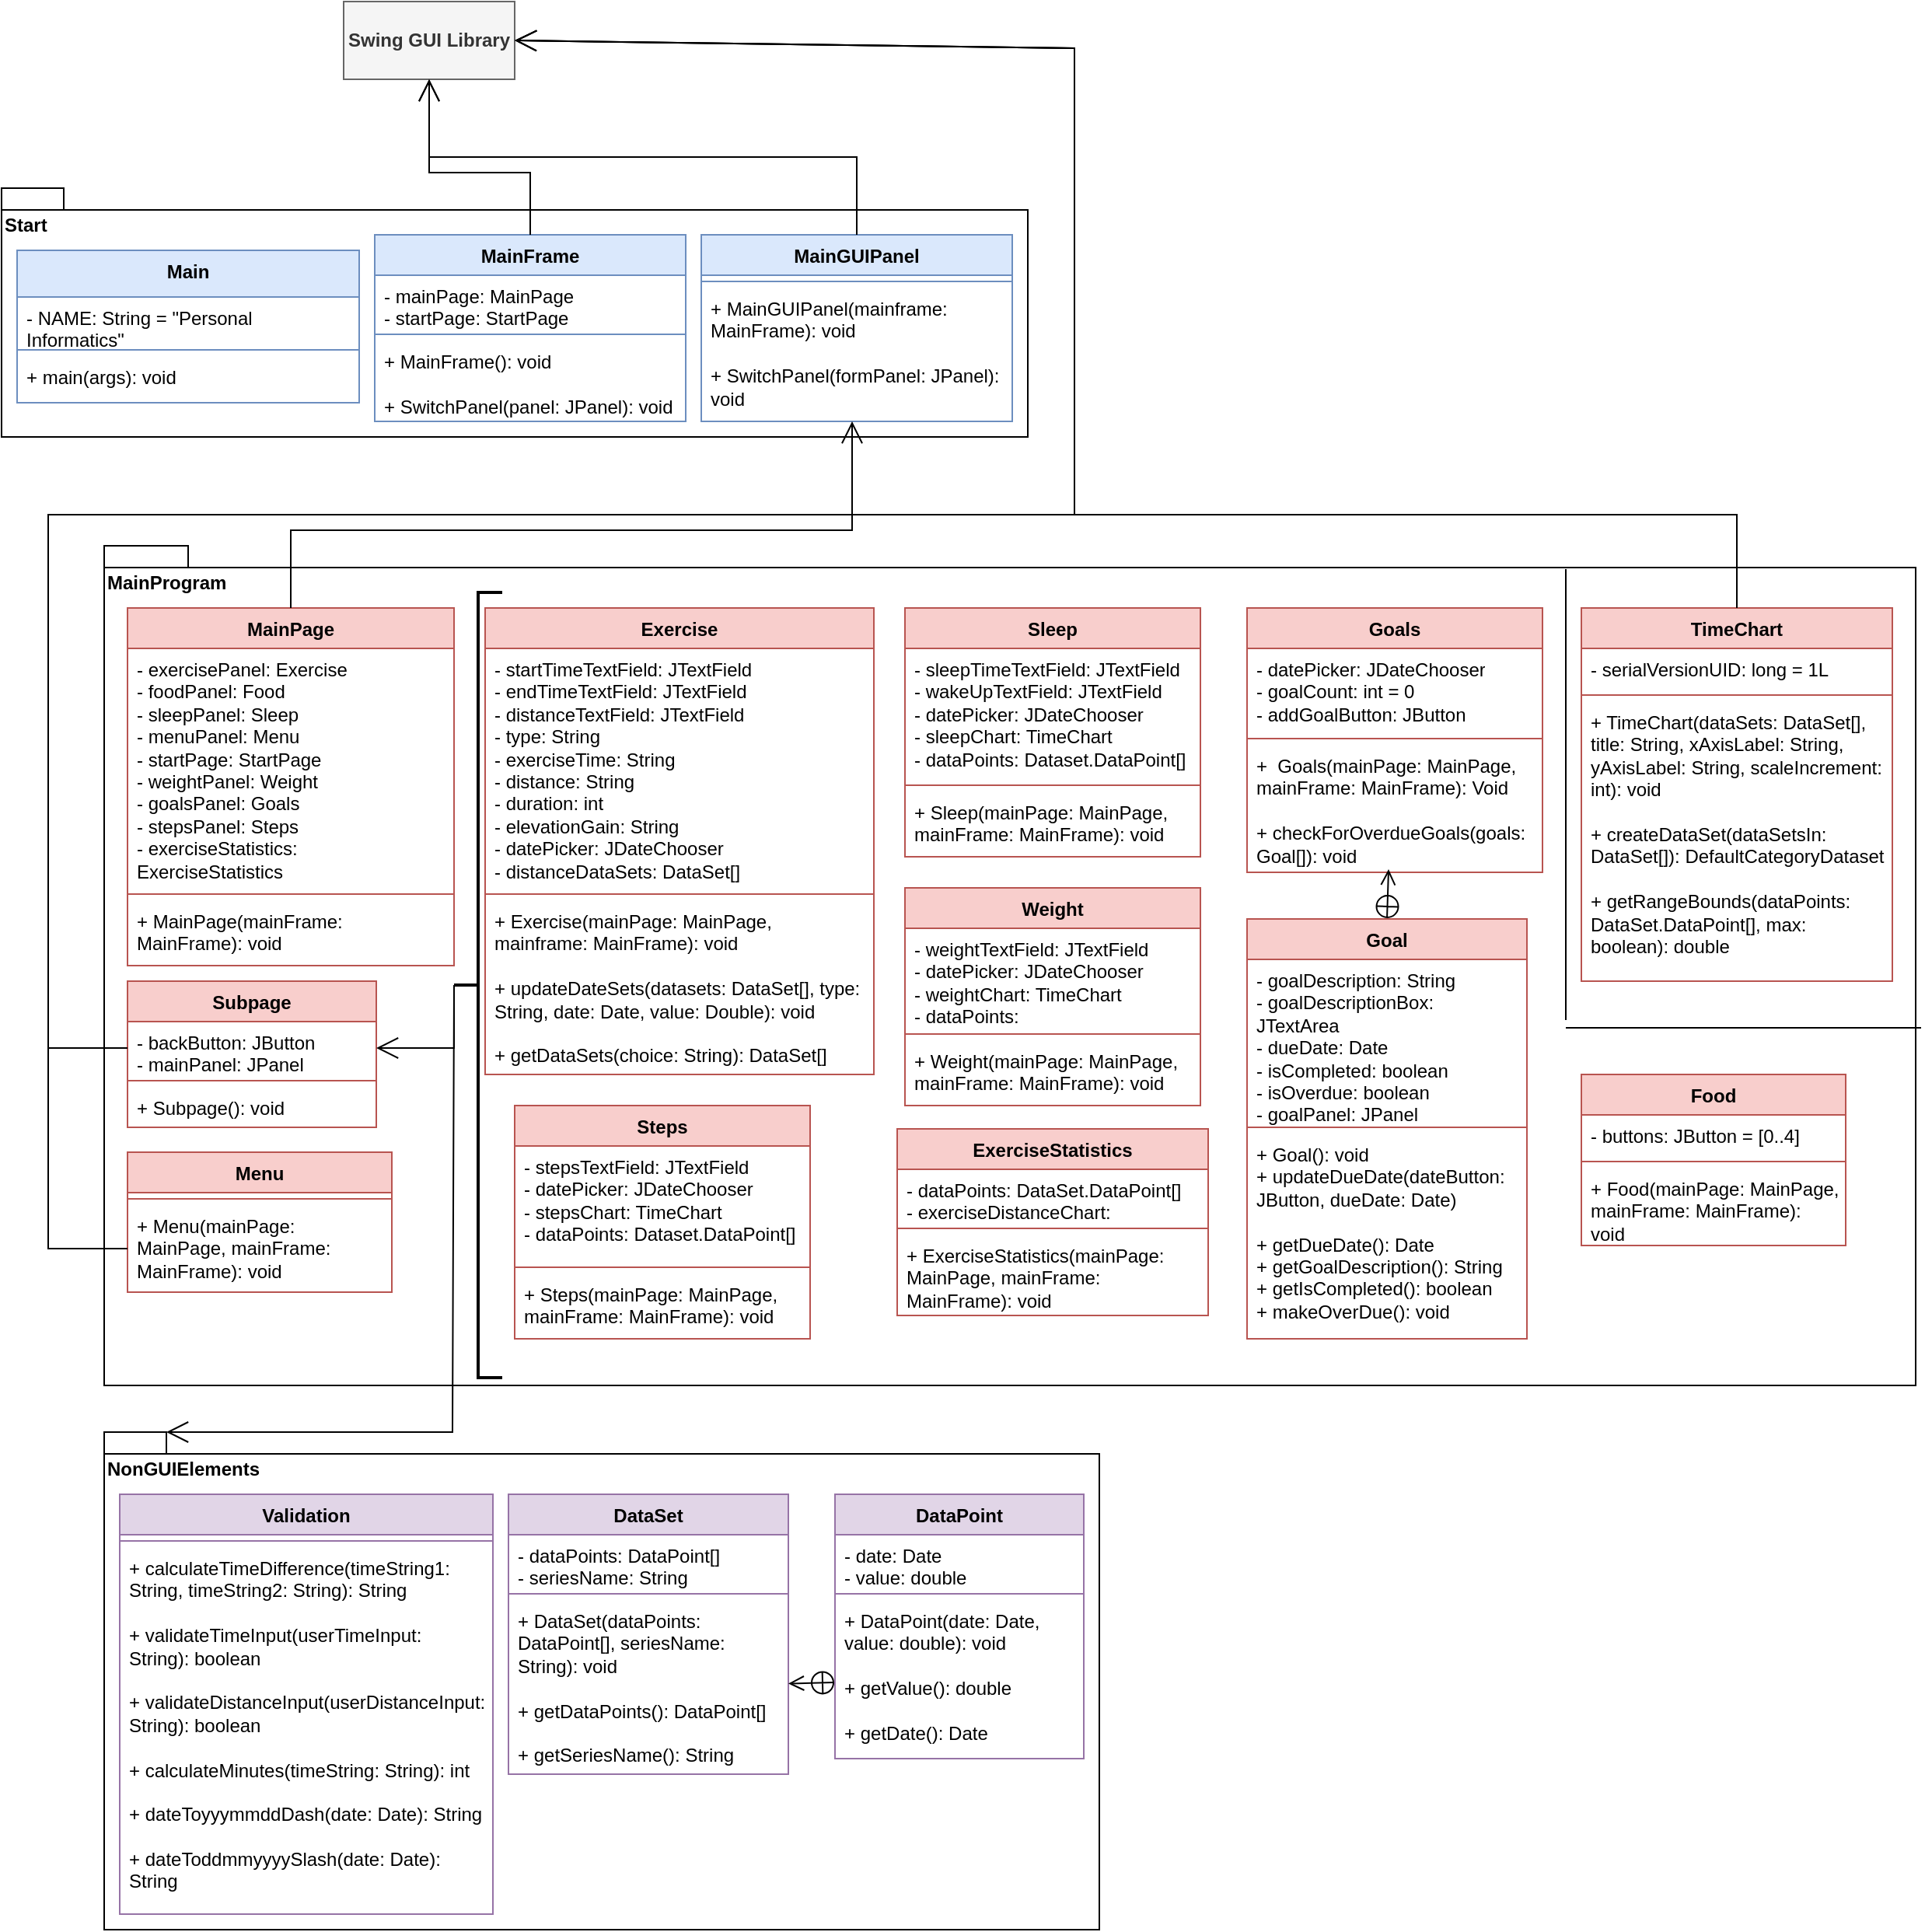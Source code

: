 <mxfile version="21.2.3" type="device">
  <diagram name="Page-1" id="_M71y5wW2VvE9dCBn_is">
    <mxGraphModel dx="1562" dy="1982" grid="1" gridSize="10" guides="1" tooltips="1" connect="1" arrows="1" fold="1" page="1" pageScale="1" pageWidth="827" pageHeight="1169" background="none" math="0" shadow="0">
      <root>
        <mxCell id="0" />
        <mxCell id="1" parent="0" />
        <mxCell id="ZjGV_vbm2PJWPnYQoxDB-3" value="&lt;b&gt;Swing GUI Library&lt;/b&gt;" style="html=1;whiteSpace=wrap;fillColor=#f5f5f5;fontColor=#333333;strokeColor=#666666;" parent="1" vertex="1">
          <mxGeometry x="230" y="-50" width="110" height="50" as="geometry" />
        </mxCell>
        <mxCell id="ZjGV_vbm2PJWPnYQoxDB-9" value="" style="group" parent="1" vertex="1" connectable="0">
          <mxGeometry x="10" y="70" width="660" height="160" as="geometry" />
        </mxCell>
        <mxCell id="ZjGV_vbm2PJWPnYQoxDB-7" value="Start" style="shape=folder;fontStyle=1;spacingTop=10;tabWidth=40;tabHeight=14;tabPosition=left;html=1;whiteSpace=wrap;fillColor=none;verticalAlign=top;align=left;" parent="ZjGV_vbm2PJWPnYQoxDB-9" vertex="1">
          <mxGeometry width="660" height="160" as="geometry" />
        </mxCell>
        <mxCell id="QS9NOTjVPdq4bi2XpLZB-6" value="Main" style="swimlane;fontStyle=1;align=center;verticalAlign=top;childLayout=stackLayout;horizontal=1;startSize=30;horizontalStack=0;resizeParent=1;resizeParentMax=0;resizeLast=0;collapsible=1;marginBottom=0;whiteSpace=wrap;html=1;fillColor=#dae8fc;strokeColor=#6c8ebf;" parent="ZjGV_vbm2PJWPnYQoxDB-9" vertex="1">
          <mxGeometry x="10" y="40" width="220" height="98" as="geometry">
            <mxRectangle x="100" y="90" width="70" height="30" as="alternateBounds" />
          </mxGeometry>
        </mxCell>
        <mxCell id="QS9NOTjVPdq4bi2XpLZB-7" value="- NAME: String = &quot;Personal Informatics&quot;" style="text;strokeColor=none;fillColor=none;align=left;verticalAlign=top;spacingLeft=4;spacingRight=4;overflow=hidden;rotatable=0;points=[[0,0.5],[1,0.5]];portConstraint=eastwest;whiteSpace=wrap;html=1;" parent="QS9NOTjVPdq4bi2XpLZB-6" vertex="1">
          <mxGeometry y="30" width="220" height="30" as="geometry" />
        </mxCell>
        <mxCell id="QS9NOTjVPdq4bi2XpLZB-8" value="" style="line;strokeWidth=1;fillColor=none;align=left;verticalAlign=middle;spacingTop=-1;spacingLeft=3;spacingRight=3;rotatable=0;labelPosition=right;points=[];portConstraint=eastwest;strokeColor=inherit;" parent="QS9NOTjVPdq4bi2XpLZB-6" vertex="1">
          <mxGeometry y="60" width="220" height="8" as="geometry" />
        </mxCell>
        <mxCell id="QS9NOTjVPdq4bi2XpLZB-9" value="+ main(args): void" style="text;strokeColor=none;fillColor=none;align=left;verticalAlign=top;spacingLeft=4;spacingRight=4;overflow=hidden;rotatable=0;points=[[0,0.5],[1,0.5]];portConstraint=eastwest;whiteSpace=wrap;html=1;" parent="QS9NOTjVPdq4bi2XpLZB-6" vertex="1">
          <mxGeometry y="68" width="220" height="30" as="geometry" />
        </mxCell>
        <mxCell id="QS9NOTjVPdq4bi2XpLZB-11" value="MainFrame" style="swimlane;fontStyle=1;align=center;verticalAlign=top;childLayout=stackLayout;horizontal=1;startSize=26;horizontalStack=0;resizeParent=1;resizeParentMax=0;resizeLast=0;collapsible=1;marginBottom=0;whiteSpace=wrap;html=1;fillColor=#dae8fc;strokeColor=#6c8ebf;" parent="ZjGV_vbm2PJWPnYQoxDB-9" vertex="1">
          <mxGeometry x="240" y="30" width="200" height="120" as="geometry" />
        </mxCell>
        <mxCell id="QS9NOTjVPdq4bi2XpLZB-12" value="&lt;div&gt;- mainPage: MainPage&lt;/div&gt;&lt;div&gt;- startPage: StartPage&lt;br&gt;&lt;/div&gt;" style="text;strokeColor=none;fillColor=none;align=left;verticalAlign=top;spacingLeft=4;spacingRight=4;overflow=hidden;rotatable=0;points=[[0,0.5],[1,0.5]];portConstraint=eastwest;whiteSpace=wrap;html=1;" parent="QS9NOTjVPdq4bi2XpLZB-11" vertex="1">
          <mxGeometry y="26" width="200" height="34" as="geometry" />
        </mxCell>
        <mxCell id="QS9NOTjVPdq4bi2XpLZB-13" value="" style="line;strokeWidth=1;fillColor=none;align=left;verticalAlign=middle;spacingTop=-1;spacingLeft=3;spacingRight=3;rotatable=0;labelPosition=right;points=[];portConstraint=eastwest;strokeColor=inherit;" parent="QS9NOTjVPdq4bi2XpLZB-11" vertex="1">
          <mxGeometry y="60" width="200" height="8" as="geometry" />
        </mxCell>
        <mxCell id="QS9NOTjVPdq4bi2XpLZB-14" value="&lt;div&gt;+ MainFrame(): void&lt;/div&gt;&lt;div&gt;&lt;br&gt;&lt;/div&gt;&lt;div&gt;+ SwitchPanel(panel: JPanel): void&lt;br&gt;&lt;/div&gt;" style="text;strokeColor=none;fillColor=none;align=left;verticalAlign=top;spacingLeft=4;spacingRight=4;overflow=hidden;rotatable=0;points=[[0,0.5],[1,0.5]];portConstraint=eastwest;whiteSpace=wrap;html=1;" parent="QS9NOTjVPdq4bi2XpLZB-11" vertex="1">
          <mxGeometry y="68" width="200" height="52" as="geometry" />
        </mxCell>
        <mxCell id="QS9NOTjVPdq4bi2XpLZB-15" value="MainGUIPanel" style="swimlane;fontStyle=1;align=center;verticalAlign=top;childLayout=stackLayout;horizontal=1;startSize=26;horizontalStack=0;resizeParent=1;resizeParentMax=0;resizeLast=0;collapsible=1;marginBottom=0;whiteSpace=wrap;html=1;fillColor=#dae8fc;strokeColor=#6c8ebf;" parent="ZjGV_vbm2PJWPnYQoxDB-9" vertex="1">
          <mxGeometry x="450" y="30" width="200" height="120" as="geometry" />
        </mxCell>
        <mxCell id="QS9NOTjVPdq4bi2XpLZB-17" value="" style="line;strokeWidth=1;fillColor=none;align=left;verticalAlign=middle;spacingTop=-1;spacingLeft=3;spacingRight=3;rotatable=0;labelPosition=right;points=[];portConstraint=eastwest;strokeColor=inherit;" parent="QS9NOTjVPdq4bi2XpLZB-15" vertex="1">
          <mxGeometry y="26" width="200" height="8" as="geometry" />
        </mxCell>
        <mxCell id="QS9NOTjVPdq4bi2XpLZB-18" value="&lt;div&gt;+ MainGUIPanel(mainframe: MainFrame): void&lt;/div&gt;&lt;div&gt;&lt;br&gt;&lt;/div&gt;&lt;div&gt;+ SwitchPanel(formPanel: JPanel): void&lt;br&gt;&lt;/div&gt;" style="text;strokeColor=none;fillColor=none;align=left;verticalAlign=top;spacingLeft=4;spacingRight=4;overflow=hidden;rotatable=0;points=[[0,0.5],[1,0.5]];portConstraint=eastwest;whiteSpace=wrap;html=1;" parent="QS9NOTjVPdq4bi2XpLZB-15" vertex="1">
          <mxGeometry y="34" width="200" height="86" as="geometry" />
        </mxCell>
        <mxCell id="ZjGV_vbm2PJWPnYQoxDB-16" value="" style="group" parent="1" vertex="1" connectable="0">
          <mxGeometry x="76" y="870" width="250" height="320" as="geometry" />
        </mxCell>
        <mxCell id="ZjGV_vbm2PJWPnYQoxDB-14" value="NonGUIElements" style="shape=folder;fontStyle=1;spacingTop=10;tabWidth=40;tabHeight=14;tabPosition=left;html=1;whiteSpace=wrap;fillColor=none;align=left;verticalAlign=top;" parent="ZjGV_vbm2PJWPnYQoxDB-16" vertex="1">
          <mxGeometry width="640" height="320" as="geometry" />
        </mxCell>
        <mxCell id="QS9NOTjVPdq4bi2XpLZB-97" value="DataSet" style="swimlane;fontStyle=1;align=center;verticalAlign=top;childLayout=stackLayout;horizontal=1;startSize=26;horizontalStack=0;resizeParent=1;resizeParentMax=0;resizeLast=0;collapsible=1;marginBottom=0;whiteSpace=wrap;html=1;fillColor=#e1d5e7;strokeColor=#9673a6;" parent="ZjGV_vbm2PJWPnYQoxDB-16" vertex="1">
          <mxGeometry x="260" y="40" width="180" height="180" as="geometry" />
        </mxCell>
        <mxCell id="QS9NOTjVPdq4bi2XpLZB-98" value="&lt;div&gt;- dataPoints: DataPoint[]&lt;/div&gt;&lt;div&gt;- seriesName: String&lt;br&gt;&lt;/div&gt;" style="text;strokeColor=none;fillColor=none;align=left;verticalAlign=top;spacingLeft=4;spacingRight=4;overflow=hidden;rotatable=0;points=[[0,0.5],[1,0.5]];portConstraint=eastwest;whiteSpace=wrap;html=1;" parent="QS9NOTjVPdq4bi2XpLZB-97" vertex="1">
          <mxGeometry y="26" width="180" height="34" as="geometry" />
        </mxCell>
        <mxCell id="QS9NOTjVPdq4bi2XpLZB-99" value="" style="line;strokeWidth=1;fillColor=none;align=left;verticalAlign=middle;spacingTop=-1;spacingLeft=3;spacingRight=3;rotatable=0;labelPosition=right;points=[];portConstraint=eastwest;strokeColor=inherit;" parent="QS9NOTjVPdq4bi2XpLZB-97" vertex="1">
          <mxGeometry y="60" width="180" height="8" as="geometry" />
        </mxCell>
        <mxCell id="QS9NOTjVPdq4bi2XpLZB-100" value="&lt;div&gt;+ DataSet(dataPoints: DataPoint[], seriesName: String): void&lt;/div&gt;&lt;div&gt;&lt;br&gt;&lt;/div&gt;&lt;div&gt;+ getDataPoints(): DataPoint[]&lt;/div&gt;&lt;div&gt;&lt;br&gt;&lt;/div&gt;&lt;div&gt;+ getSeriesName(): String&lt;br&gt;&lt;/div&gt;" style="text;strokeColor=none;fillColor=none;align=left;verticalAlign=top;spacingLeft=4;spacingRight=4;overflow=hidden;rotatable=0;points=[[0,0.5],[1,0.5]];portConstraint=eastwest;whiteSpace=wrap;html=1;" parent="QS9NOTjVPdq4bi2XpLZB-97" vertex="1">
          <mxGeometry y="68" width="180" height="112" as="geometry" />
        </mxCell>
        <mxCell id="QS9NOTjVPdq4bi2XpLZB-101" value="DataPoint" style="swimlane;fontStyle=1;align=center;verticalAlign=top;childLayout=stackLayout;horizontal=1;startSize=26;horizontalStack=0;resizeParent=1;resizeParentMax=0;resizeLast=0;collapsible=1;marginBottom=0;whiteSpace=wrap;html=1;fillColor=#e1d5e7;strokeColor=#9673a6;" parent="ZjGV_vbm2PJWPnYQoxDB-16" vertex="1">
          <mxGeometry x="470" y="40" width="160" height="170" as="geometry" />
        </mxCell>
        <mxCell id="QS9NOTjVPdq4bi2XpLZB-102" value="&lt;div&gt;- date: Date&lt;/div&gt;&lt;div&gt;- value: double&lt;br&gt;&lt;/div&gt;" style="text;strokeColor=none;fillColor=none;align=left;verticalAlign=top;spacingLeft=4;spacingRight=4;overflow=hidden;rotatable=0;points=[[0,0.5],[1,0.5]];portConstraint=eastwest;whiteSpace=wrap;html=1;" parent="QS9NOTjVPdq4bi2XpLZB-101" vertex="1">
          <mxGeometry y="26" width="160" height="34" as="geometry" />
        </mxCell>
        <mxCell id="QS9NOTjVPdq4bi2XpLZB-103" value="" style="line;strokeWidth=1;fillColor=none;align=left;verticalAlign=middle;spacingTop=-1;spacingLeft=3;spacingRight=3;rotatable=0;labelPosition=right;points=[];portConstraint=eastwest;strokeColor=inherit;" parent="QS9NOTjVPdq4bi2XpLZB-101" vertex="1">
          <mxGeometry y="60" width="160" height="8" as="geometry" />
        </mxCell>
        <mxCell id="QS9NOTjVPdq4bi2XpLZB-104" value="&lt;div&gt;+ DataPoint(date: Date, value: double): void&lt;/div&gt;&lt;div&gt;&lt;br&gt;&lt;/div&gt;&lt;div&gt;+ getValue(): double&lt;/div&gt;&lt;div&gt;&lt;br&gt;&lt;/div&gt;&lt;div&gt;+ getDate(): Date&lt;br&gt;&lt;/div&gt;&lt;div&gt;&lt;br&gt;&lt;/div&gt;" style="text;strokeColor=none;fillColor=none;align=left;verticalAlign=top;spacingLeft=4;spacingRight=4;overflow=hidden;rotatable=0;points=[[0,0.5],[1,0.5]];portConstraint=eastwest;whiteSpace=wrap;html=1;" parent="QS9NOTjVPdq4bi2XpLZB-101" vertex="1">
          <mxGeometry y="68" width="160" height="102" as="geometry" />
        </mxCell>
        <mxCell id="QS9NOTjVPdq4bi2XpLZB-105" value="" style="endArrow=open;startArrow=circlePlus;endFill=0;startFill=0;endSize=8;html=1;rounded=0;" parent="ZjGV_vbm2PJWPnYQoxDB-16" source="QS9NOTjVPdq4bi2XpLZB-104" target="QS9NOTjVPdq4bi2XpLZB-100" edge="1">
          <mxGeometry width="160" relative="1" as="geometry">
            <mxPoint x="-230" y="510" as="sourcePoint" />
            <mxPoint x="-240" y="390" as="targetPoint" />
          </mxGeometry>
        </mxCell>
        <mxCell id="QS9NOTjVPdq4bi2XpLZB-106" value="Validation" style="swimlane;fontStyle=1;align=center;verticalAlign=top;childLayout=stackLayout;horizontal=1;startSize=26;horizontalStack=0;resizeParent=1;resizeParentMax=0;resizeLast=0;collapsible=1;marginBottom=0;whiteSpace=wrap;html=1;fillColor=#e1d5e7;strokeColor=#9673a6;" parent="ZjGV_vbm2PJWPnYQoxDB-16" vertex="1">
          <mxGeometry x="10" y="40" width="240" height="270" as="geometry" />
        </mxCell>
        <mxCell id="QS9NOTjVPdq4bi2XpLZB-108" value="" style="line;strokeWidth=1;fillColor=none;align=left;verticalAlign=middle;spacingTop=-1;spacingLeft=3;spacingRight=3;rotatable=0;labelPosition=right;points=[];portConstraint=eastwest;strokeColor=inherit;" parent="QS9NOTjVPdq4bi2XpLZB-106" vertex="1">
          <mxGeometry y="26" width="240" height="8" as="geometry" />
        </mxCell>
        <mxCell id="QS9NOTjVPdq4bi2XpLZB-109" value="&lt;div&gt;+ calculateTimeDifference(timeString1: String, timeString2: String): String&lt;/div&gt;&lt;div&gt;&lt;br&gt;&lt;/div&gt;&lt;div&gt;+ validateTimeInput(userTimeInput: String): boolean&lt;/div&gt;&lt;div&gt;&lt;br&gt;&lt;/div&gt;&lt;div&gt;+ validateDistanceInput(userDistanceInput: String): boolean&lt;/div&gt;&lt;div&gt;&lt;br&gt;&lt;/div&gt;&lt;div&gt;+ calculateMinutes(timeString: String): int&lt;/div&gt;&lt;div&gt;&lt;br&gt;&lt;/div&gt;&lt;div&gt;+ dateToyyymmddDash(date: Date): String&lt;/div&gt;&lt;div&gt;&lt;br&gt;&lt;/div&gt;&lt;div&gt;+ dateToddmmyyyySlash(date: Date): String&lt;br&gt;&lt;/div&gt;" style="text;strokeColor=none;fillColor=none;align=left;verticalAlign=top;spacingLeft=4;spacingRight=4;overflow=hidden;rotatable=0;points=[[0,0.5],[1,0.5]];portConstraint=eastwest;whiteSpace=wrap;html=1;" parent="QS9NOTjVPdq4bi2XpLZB-106" vertex="1">
          <mxGeometry y="34" width="240" height="236" as="geometry" />
        </mxCell>
        <mxCell id="ZjGV_vbm2PJWPnYQoxDB-26" value="" style="group" parent="1" vertex="1" connectable="0">
          <mxGeometry x="76" y="300" width="1165" height="540" as="geometry" />
        </mxCell>
        <mxCell id="ZjGV_vbm2PJWPnYQoxDB-18" value="MainProgram" style="shape=folder;fontStyle=1;spacingTop=10;tabWidth=40;tabHeight=14;tabPosition=left;html=1;whiteSpace=wrap;verticalAlign=top;align=left;fillColor=none;" parent="ZjGV_vbm2PJWPnYQoxDB-26" vertex="1">
          <mxGeometry width="1165" height="540" as="geometry" />
        </mxCell>
        <mxCell id="QS9NOTjVPdq4bi2XpLZB-41" value="Exercise" style="swimlane;fontStyle=1;align=center;verticalAlign=top;childLayout=stackLayout;horizontal=1;startSize=26;horizontalStack=0;resizeParent=1;resizeParentMax=0;resizeLast=0;collapsible=1;marginBottom=0;whiteSpace=wrap;html=1;fillColor=#f8cecc;strokeColor=#b85450;" parent="ZjGV_vbm2PJWPnYQoxDB-26" vertex="1">
          <mxGeometry x="245" y="40" width="250" height="300" as="geometry" />
        </mxCell>
        <mxCell id="QS9NOTjVPdq4bi2XpLZB-42" value="&lt;div&gt;- startTimeTextField: JTextField&lt;/div&gt;&lt;div&gt;- endTimeTextField: JTextField&lt;/div&gt;&lt;div&gt;- distanceTextField: JTextField&lt;/div&gt;&lt;div&gt;- type: String&lt;/div&gt;&lt;div&gt;- exerciseTime: String&lt;/div&gt;&lt;div&gt;- distance: String&lt;/div&gt;&lt;div&gt;- duration: int&lt;/div&gt;&lt;div&gt;- elevationGain: String&lt;/div&gt;&lt;div&gt;- datePicker: JDateChooser&lt;/div&gt;&lt;div&gt;- distanceDataSets: DataSet[]&lt;br&gt;&lt;/div&gt;" style="text;strokeColor=none;fillColor=none;align=left;verticalAlign=top;spacingLeft=4;spacingRight=4;overflow=hidden;rotatable=0;points=[[0,0.5],[1,0.5]];portConstraint=eastwest;whiteSpace=wrap;html=1;" parent="QS9NOTjVPdq4bi2XpLZB-41" vertex="1">
          <mxGeometry y="26" width="250" height="154" as="geometry" />
        </mxCell>
        <mxCell id="QS9NOTjVPdq4bi2XpLZB-43" value="" style="line;strokeWidth=1;fillColor=none;align=left;verticalAlign=middle;spacingTop=-1;spacingLeft=3;spacingRight=3;rotatable=0;labelPosition=right;points=[];portConstraint=eastwest;strokeColor=inherit;" parent="QS9NOTjVPdq4bi2XpLZB-41" vertex="1">
          <mxGeometry y="180" width="250" height="8" as="geometry" />
        </mxCell>
        <mxCell id="QS9NOTjVPdq4bi2XpLZB-44" value="&lt;div&gt;+ Exercise(mainPage: MainPage, mainframe: MainFrame): void&lt;/div&gt;&lt;div&gt;&lt;br&gt;&lt;/div&gt;&lt;div&gt;+ updateDateSets(datasets: DataSet[], type: String, date: Date, value: Double): void&lt;br&gt;&lt;/div&gt;&lt;div&gt;&lt;br&gt;&lt;/div&gt;&lt;div&gt;+ getDataSets(choice: String): DataSet[]&lt;br&gt;&lt;/div&gt;" style="text;strokeColor=none;fillColor=none;align=left;verticalAlign=top;spacingLeft=4;spacingRight=4;overflow=hidden;rotatable=0;points=[[0,0.5],[1,0.5]];portConstraint=eastwest;whiteSpace=wrap;html=1;" parent="QS9NOTjVPdq4bi2XpLZB-41" vertex="1">
          <mxGeometry y="188" width="250" height="112" as="geometry" />
        </mxCell>
        <mxCell id="QS9NOTjVPdq4bi2XpLZB-45" value="ExerciseStatistics" style="swimlane;fontStyle=1;align=center;verticalAlign=top;childLayout=stackLayout;horizontal=1;startSize=26;horizontalStack=0;resizeParent=1;resizeParentMax=0;resizeLast=0;collapsible=1;marginBottom=0;whiteSpace=wrap;html=1;fillColor=#f8cecc;strokeColor=#b85450;" parent="ZjGV_vbm2PJWPnYQoxDB-26" vertex="1">
          <mxGeometry x="510" y="375" width="200" height="120" as="geometry" />
        </mxCell>
        <mxCell id="QS9NOTjVPdq4bi2XpLZB-46" value="&lt;div&gt;- dataPoints: DataSet.DataPoint[]&lt;/div&gt;&lt;div&gt;- exerciseDistanceChart: TimeChart&lt;br&gt;&lt;/div&gt;" style="text;strokeColor=none;fillColor=none;align=left;verticalAlign=top;spacingLeft=4;spacingRight=4;overflow=hidden;rotatable=0;points=[[0,0.5],[1,0.5]];portConstraint=eastwest;whiteSpace=wrap;html=1;" parent="QS9NOTjVPdq4bi2XpLZB-45" vertex="1">
          <mxGeometry y="26" width="200" height="34" as="geometry" />
        </mxCell>
        <mxCell id="QS9NOTjVPdq4bi2XpLZB-47" value="" style="line;strokeWidth=1;fillColor=none;align=left;verticalAlign=middle;spacingTop=-1;spacingLeft=3;spacingRight=3;rotatable=0;labelPosition=right;points=[];portConstraint=eastwest;strokeColor=inherit;" parent="QS9NOTjVPdq4bi2XpLZB-45" vertex="1">
          <mxGeometry y="60" width="200" height="8" as="geometry" />
        </mxCell>
        <mxCell id="QS9NOTjVPdq4bi2XpLZB-48" value="+ ExerciseStatistics(mainPage: MainPage, mainFrame: MainFrame): void" style="text;strokeColor=none;fillColor=none;align=left;verticalAlign=top;spacingLeft=4;spacingRight=4;overflow=hidden;rotatable=0;points=[[0,0.5],[1,0.5]];portConstraint=eastwest;whiteSpace=wrap;html=1;" parent="QS9NOTjVPdq4bi2XpLZB-45" vertex="1">
          <mxGeometry y="68" width="200" height="52" as="geometry" />
        </mxCell>
        <mxCell id="QS9NOTjVPdq4bi2XpLZB-49" value="Food" style="swimlane;fontStyle=1;align=center;verticalAlign=top;childLayout=stackLayout;horizontal=1;startSize=26;horizontalStack=0;resizeParent=1;resizeParentMax=0;resizeLast=0;collapsible=1;marginBottom=0;whiteSpace=wrap;html=1;fillColor=#f8cecc;strokeColor=#b85450;" parent="ZjGV_vbm2PJWPnYQoxDB-26" vertex="1">
          <mxGeometry x="950" y="340" width="170" height="110" as="geometry" />
        </mxCell>
        <mxCell id="QS9NOTjVPdq4bi2XpLZB-50" value="- buttons: JButton = [0..4]" style="text;strokeColor=none;fillColor=none;align=left;verticalAlign=top;spacingLeft=4;spacingRight=4;overflow=hidden;rotatable=0;points=[[0,0.5],[1,0.5]];portConstraint=eastwest;whiteSpace=wrap;html=1;" parent="QS9NOTjVPdq4bi2XpLZB-49" vertex="1">
          <mxGeometry y="26" width="170" height="26" as="geometry" />
        </mxCell>
        <mxCell id="QS9NOTjVPdq4bi2XpLZB-51" value="" style="line;strokeWidth=1;fillColor=none;align=left;verticalAlign=middle;spacingTop=-1;spacingLeft=3;spacingRight=3;rotatable=0;labelPosition=right;points=[];portConstraint=eastwest;strokeColor=inherit;" parent="QS9NOTjVPdq4bi2XpLZB-49" vertex="1">
          <mxGeometry y="52" width="170" height="8" as="geometry" />
        </mxCell>
        <mxCell id="QS9NOTjVPdq4bi2XpLZB-52" value="+ Food(mainPage: MainPage, mainFrame: MainFrame): void" style="text;strokeColor=none;fillColor=none;align=left;verticalAlign=top;spacingLeft=4;spacingRight=4;overflow=hidden;rotatable=0;points=[[0,0.5],[1,0.5]];portConstraint=eastwest;whiteSpace=wrap;html=1;" parent="QS9NOTjVPdq4bi2XpLZB-49" vertex="1">
          <mxGeometry y="60" width="170" height="50" as="geometry" />
        </mxCell>
        <mxCell id="QS9NOTjVPdq4bi2XpLZB-53" value="Goals" style="swimlane;fontStyle=1;align=center;verticalAlign=top;childLayout=stackLayout;horizontal=1;startSize=26;horizontalStack=0;resizeParent=1;resizeParentMax=0;resizeLast=0;collapsible=1;marginBottom=0;whiteSpace=wrap;html=1;fillColor=#f8cecc;strokeColor=#b85450;" parent="ZjGV_vbm2PJWPnYQoxDB-26" vertex="1">
          <mxGeometry x="735" y="40" width="190" height="170" as="geometry" />
        </mxCell>
        <mxCell id="QS9NOTjVPdq4bi2XpLZB-54" value="&lt;div&gt;- datePicker: JDateChooser&lt;/div&gt;&lt;div&gt;- goalCount: int = 0&lt;/div&gt;&lt;div&gt;- addGoalButton: JButton&lt;br&gt;&lt;/div&gt;" style="text;strokeColor=none;fillColor=none;align=left;verticalAlign=top;spacingLeft=4;spacingRight=4;overflow=hidden;rotatable=0;points=[[0,0.5],[1,0.5]];portConstraint=eastwest;whiteSpace=wrap;html=1;" parent="QS9NOTjVPdq4bi2XpLZB-53" vertex="1">
          <mxGeometry y="26" width="190" height="54" as="geometry" />
        </mxCell>
        <mxCell id="QS9NOTjVPdq4bi2XpLZB-55" value="" style="line;strokeWidth=1;fillColor=none;align=left;verticalAlign=middle;spacingTop=-1;spacingLeft=3;spacingRight=3;rotatable=0;labelPosition=right;points=[];portConstraint=eastwest;strokeColor=inherit;" parent="QS9NOTjVPdq4bi2XpLZB-53" vertex="1">
          <mxGeometry y="80" width="190" height="8" as="geometry" />
        </mxCell>
        <mxCell id="QS9NOTjVPdq4bi2XpLZB-56" value="&lt;div&gt;+&amp;nbsp; Goals(mainPage: MainPage, mainFrame: MainFrame): Void&lt;/div&gt;&lt;div&gt;&lt;br&gt;&lt;/div&gt;&lt;div&gt;+ checkForOverdueGoals(goals: Goal[]): void&lt;br&gt;&lt;/div&gt;" style="text;strokeColor=none;fillColor=none;align=left;verticalAlign=top;spacingLeft=4;spacingRight=4;overflow=hidden;rotatable=0;points=[[0,0.5],[1,0.5]];portConstraint=eastwest;whiteSpace=wrap;html=1;" parent="QS9NOTjVPdq4bi2XpLZB-53" vertex="1">
          <mxGeometry y="88" width="190" height="82" as="geometry" />
        </mxCell>
        <mxCell id="QS9NOTjVPdq4bi2XpLZB-61" value="MainPage" style="swimlane;fontStyle=1;align=center;verticalAlign=top;childLayout=stackLayout;horizontal=1;startSize=26;horizontalStack=0;resizeParent=1;resizeParentMax=0;resizeLast=0;collapsible=1;marginBottom=0;whiteSpace=wrap;html=1;fillColor=#f8cecc;strokeColor=#b85450;" parent="ZjGV_vbm2PJWPnYQoxDB-26" vertex="1">
          <mxGeometry x="15" y="40" width="210" height="230" as="geometry" />
        </mxCell>
        <mxCell id="QS9NOTjVPdq4bi2XpLZB-62" value="&lt;div&gt;- exercisePanel: Exercise&lt;/div&gt;&lt;div&gt;- foodPanel: Food&lt;/div&gt;&lt;div&gt;- sleepPanel: Sleep&lt;/div&gt;&lt;div&gt;- menuPanel: Menu&lt;/div&gt;&lt;div&gt;- startPage: StartPage&lt;/div&gt;&lt;div&gt;- weightPanel: Weight&lt;/div&gt;&lt;div&gt;- goalsPanel: Goals&lt;/div&gt;&lt;div&gt;- stepsPanel: Steps&lt;/div&gt;&lt;div&gt;- exerciseStatistics: ExerciseStatistics&lt;br&gt;&lt;/div&gt;" style="text;strokeColor=none;fillColor=none;align=left;verticalAlign=top;spacingLeft=4;spacingRight=4;overflow=hidden;rotatable=0;points=[[0,0.5],[1,0.5]];portConstraint=eastwest;whiteSpace=wrap;html=1;" parent="QS9NOTjVPdq4bi2XpLZB-61" vertex="1">
          <mxGeometry y="26" width="210" height="154" as="geometry" />
        </mxCell>
        <mxCell id="QS9NOTjVPdq4bi2XpLZB-63" value="" style="line;strokeWidth=1;fillColor=none;align=left;verticalAlign=middle;spacingTop=-1;spacingLeft=3;spacingRight=3;rotatable=0;labelPosition=right;points=[];portConstraint=eastwest;strokeColor=inherit;" parent="QS9NOTjVPdq4bi2XpLZB-61" vertex="1">
          <mxGeometry y="180" width="210" height="8" as="geometry" />
        </mxCell>
        <mxCell id="QS9NOTjVPdq4bi2XpLZB-64" value="+ MainPage(mainFrame: MainFrame): void" style="text;strokeColor=none;fillColor=none;align=left;verticalAlign=top;spacingLeft=4;spacingRight=4;overflow=hidden;rotatable=0;points=[[0,0.5],[1,0.5]];portConstraint=eastwest;whiteSpace=wrap;html=1;" parent="QS9NOTjVPdq4bi2XpLZB-61" vertex="1">
          <mxGeometry y="188" width="210" height="42" as="geometry" />
        </mxCell>
        <mxCell id="QS9NOTjVPdq4bi2XpLZB-72" value="Menu" style="swimlane;fontStyle=1;align=center;verticalAlign=top;childLayout=stackLayout;horizontal=1;startSize=26;horizontalStack=0;resizeParent=1;resizeParentMax=0;resizeLast=0;collapsible=1;marginBottom=0;whiteSpace=wrap;html=1;fillColor=#f8cecc;strokeColor=#b85450;" parent="ZjGV_vbm2PJWPnYQoxDB-26" vertex="1">
          <mxGeometry x="15" y="390" width="170" height="90" as="geometry" />
        </mxCell>
        <mxCell id="QS9NOTjVPdq4bi2XpLZB-74" value="" style="line;strokeWidth=1;fillColor=none;align=left;verticalAlign=middle;spacingTop=-1;spacingLeft=3;spacingRight=3;rotatable=0;labelPosition=right;points=[];portConstraint=eastwest;strokeColor=inherit;" parent="QS9NOTjVPdq4bi2XpLZB-72" vertex="1">
          <mxGeometry y="26" width="170" height="8" as="geometry" />
        </mxCell>
        <mxCell id="QS9NOTjVPdq4bi2XpLZB-75" value="+ Menu(mainPage: MainPage, mainFrame: MainFrame): void" style="text;strokeColor=none;fillColor=none;align=left;verticalAlign=top;spacingLeft=4;spacingRight=4;overflow=hidden;rotatable=0;points=[[0,0.5],[1,0.5]];portConstraint=eastwest;whiteSpace=wrap;html=1;" parent="QS9NOTjVPdq4bi2XpLZB-72" vertex="1">
          <mxGeometry y="34" width="170" height="56" as="geometry" />
        </mxCell>
        <mxCell id="QS9NOTjVPdq4bi2XpLZB-76" value="Sleep" style="swimlane;fontStyle=1;align=center;verticalAlign=top;childLayout=stackLayout;horizontal=1;startSize=26;horizontalStack=0;resizeParent=1;resizeParentMax=0;resizeLast=0;collapsible=1;marginBottom=0;whiteSpace=wrap;html=1;fillColor=#f8cecc;strokeColor=#b85450;" parent="ZjGV_vbm2PJWPnYQoxDB-26" vertex="1">
          <mxGeometry x="515" y="40" width="190" height="160" as="geometry" />
        </mxCell>
        <mxCell id="QS9NOTjVPdq4bi2XpLZB-77" value="&lt;div&gt;- sleepTimeTextField: JTextField&lt;/div&gt;&lt;div&gt;- wakeUpTextField: JTextField&lt;/div&gt;&lt;div&gt;- datePicker: JDateChooser&lt;/div&gt;&lt;div&gt;- sleepChart: TimeChart&lt;/div&gt;&lt;div&gt;- dataPoints: Dataset.DataPoint[]&lt;br&gt;&lt;/div&gt;" style="text;strokeColor=none;fillColor=none;align=left;verticalAlign=top;spacingLeft=4;spacingRight=4;overflow=hidden;rotatable=0;points=[[0,0.5],[1,0.5]];portConstraint=eastwest;whiteSpace=wrap;html=1;" parent="QS9NOTjVPdq4bi2XpLZB-76" vertex="1">
          <mxGeometry y="26" width="190" height="84" as="geometry" />
        </mxCell>
        <mxCell id="QS9NOTjVPdq4bi2XpLZB-78" value="" style="line;strokeWidth=1;fillColor=none;align=left;verticalAlign=middle;spacingTop=-1;spacingLeft=3;spacingRight=3;rotatable=0;labelPosition=right;points=[];portConstraint=eastwest;strokeColor=inherit;" parent="QS9NOTjVPdq4bi2XpLZB-76" vertex="1">
          <mxGeometry y="110" width="190" height="8" as="geometry" />
        </mxCell>
        <mxCell id="QS9NOTjVPdq4bi2XpLZB-79" value="+ Sleep(mainPage: MainPage, mainFrame: MainFrame): void" style="text;strokeColor=none;fillColor=none;align=left;verticalAlign=top;spacingLeft=4;spacingRight=4;overflow=hidden;rotatable=0;points=[[0,0.5],[1,0.5]];portConstraint=eastwest;whiteSpace=wrap;html=1;" parent="QS9NOTjVPdq4bi2XpLZB-76" vertex="1">
          <mxGeometry y="118" width="190" height="42" as="geometry" />
        </mxCell>
        <mxCell id="QS9NOTjVPdq4bi2XpLZB-80" value="Steps" style="swimlane;fontStyle=1;align=center;verticalAlign=top;childLayout=stackLayout;horizontal=1;startSize=26;horizontalStack=0;resizeParent=1;resizeParentMax=0;resizeLast=0;collapsible=1;marginBottom=0;whiteSpace=wrap;html=1;fillColor=#f8cecc;strokeColor=#b85450;" parent="ZjGV_vbm2PJWPnYQoxDB-26" vertex="1">
          <mxGeometry x="264" y="360" width="190" height="150" as="geometry" />
        </mxCell>
        <mxCell id="QS9NOTjVPdq4bi2XpLZB-81" value="&lt;div&gt;- stepsTextField: JTextField&lt;/div&gt;&lt;div&gt;- datePicker: JDateChooser&lt;/div&gt;&lt;div&gt;- stepsChart: TimeChart&lt;/div&gt;&lt;div&gt;- dataPoints: Dataset.DataPoint[]&lt;br&gt;&lt;/div&gt;" style="text;strokeColor=none;fillColor=none;align=left;verticalAlign=top;spacingLeft=4;spacingRight=4;overflow=hidden;rotatable=0;points=[[0,0.5],[1,0.5]];portConstraint=eastwest;whiteSpace=wrap;html=1;" parent="QS9NOTjVPdq4bi2XpLZB-80" vertex="1">
          <mxGeometry y="26" width="190" height="74" as="geometry" />
        </mxCell>
        <mxCell id="QS9NOTjVPdq4bi2XpLZB-82" value="" style="line;strokeWidth=1;fillColor=none;align=left;verticalAlign=middle;spacingTop=-1;spacingLeft=3;spacingRight=3;rotatable=0;labelPosition=right;points=[];portConstraint=eastwest;strokeColor=inherit;" parent="QS9NOTjVPdq4bi2XpLZB-80" vertex="1">
          <mxGeometry y="100" width="190" height="8" as="geometry" />
        </mxCell>
        <mxCell id="QS9NOTjVPdq4bi2XpLZB-83" value="+ Steps(mainPage: MainPage, mainFrame: MainFrame): void" style="text;strokeColor=none;fillColor=none;align=left;verticalAlign=top;spacingLeft=4;spacingRight=4;overflow=hidden;rotatable=0;points=[[0,0.5],[1,0.5]];portConstraint=eastwest;whiteSpace=wrap;html=1;" parent="QS9NOTjVPdq4bi2XpLZB-80" vertex="1">
          <mxGeometry y="108" width="190" height="42" as="geometry" />
        </mxCell>
        <mxCell id="QS9NOTjVPdq4bi2XpLZB-84" value="Subpage" style="swimlane;fontStyle=1;align=center;verticalAlign=top;childLayout=stackLayout;horizontal=1;startSize=26;horizontalStack=0;resizeParent=1;resizeParentMax=0;resizeLast=0;collapsible=1;marginBottom=0;whiteSpace=wrap;html=1;fillColor=#f8cecc;strokeColor=#b85450;" parent="ZjGV_vbm2PJWPnYQoxDB-26" vertex="1">
          <mxGeometry x="15" y="280" width="160" height="94" as="geometry" />
        </mxCell>
        <mxCell id="QS9NOTjVPdq4bi2XpLZB-85" value="&lt;div&gt;- backButton: JButton&lt;/div&gt;&lt;div&gt;- mainPanel: JPanel&lt;br&gt;&lt;/div&gt;" style="text;strokeColor=none;fillColor=none;align=left;verticalAlign=top;spacingLeft=4;spacingRight=4;overflow=hidden;rotatable=0;points=[[0,0.5],[1,0.5]];portConstraint=eastwest;whiteSpace=wrap;html=1;" parent="QS9NOTjVPdq4bi2XpLZB-84" vertex="1">
          <mxGeometry y="26" width="160" height="34" as="geometry" />
        </mxCell>
        <mxCell id="QS9NOTjVPdq4bi2XpLZB-86" value="" style="line;strokeWidth=1;fillColor=none;align=left;verticalAlign=middle;spacingTop=-1;spacingLeft=3;spacingRight=3;rotatable=0;labelPosition=right;points=[];portConstraint=eastwest;strokeColor=inherit;" parent="QS9NOTjVPdq4bi2XpLZB-84" vertex="1">
          <mxGeometry y="60" width="160" height="8" as="geometry" />
        </mxCell>
        <mxCell id="QS9NOTjVPdq4bi2XpLZB-87" value="+ Subpage(): void" style="text;strokeColor=none;fillColor=none;align=left;verticalAlign=top;spacingLeft=4;spacingRight=4;overflow=hidden;rotatable=0;points=[[0,0.5],[1,0.5]];portConstraint=eastwest;whiteSpace=wrap;html=1;" parent="QS9NOTjVPdq4bi2XpLZB-84" vertex="1">
          <mxGeometry y="68" width="160" height="26" as="geometry" />
        </mxCell>
        <mxCell id="QS9NOTjVPdq4bi2XpLZB-92" value="Weight" style="swimlane;fontStyle=1;align=center;verticalAlign=top;childLayout=stackLayout;horizontal=1;startSize=26;horizontalStack=0;resizeParent=1;resizeParentMax=0;resizeLast=0;collapsible=1;marginBottom=0;whiteSpace=wrap;html=1;fillColor=#f8cecc;strokeColor=#b85450;" parent="ZjGV_vbm2PJWPnYQoxDB-26" vertex="1">
          <mxGeometry x="515" y="220" width="190" height="140" as="geometry" />
        </mxCell>
        <mxCell id="QS9NOTjVPdq4bi2XpLZB-93" value="&lt;div&gt;- weightTextField: JTextField&lt;/div&gt;&lt;div&gt;- datePicker: JDateChooser&lt;/div&gt;&lt;div&gt;- weightChart: TimeChart&lt;/div&gt;&lt;div&gt;- dataPoints: Dataset.DataPoints[]&lt;br&gt;&lt;/div&gt;" style="text;strokeColor=none;fillColor=none;align=left;verticalAlign=top;spacingLeft=4;spacingRight=4;overflow=hidden;rotatable=0;points=[[0,0.5],[1,0.5]];portConstraint=eastwest;whiteSpace=wrap;html=1;" parent="QS9NOTjVPdq4bi2XpLZB-92" vertex="1">
          <mxGeometry y="26" width="190" height="64" as="geometry" />
        </mxCell>
        <mxCell id="QS9NOTjVPdq4bi2XpLZB-94" value="" style="line;strokeWidth=1;fillColor=none;align=left;verticalAlign=middle;spacingTop=-1;spacingLeft=3;spacingRight=3;rotatable=0;labelPosition=right;points=[];portConstraint=eastwest;strokeColor=inherit;" parent="QS9NOTjVPdq4bi2XpLZB-92" vertex="1">
          <mxGeometry y="90" width="190" height="8" as="geometry" />
        </mxCell>
        <mxCell id="QS9NOTjVPdq4bi2XpLZB-95" value="+ Weight(mainPage: MainPage, mainFrame: MainFrame): void" style="text;strokeColor=none;fillColor=none;align=left;verticalAlign=top;spacingLeft=4;spacingRight=4;overflow=hidden;rotatable=0;points=[[0,0.5],[1,0.5]];portConstraint=eastwest;whiteSpace=wrap;html=1;" parent="QS9NOTjVPdq4bi2XpLZB-92" vertex="1">
          <mxGeometry y="98" width="190" height="42" as="geometry" />
        </mxCell>
        <mxCell id="QS9NOTjVPdq4bi2XpLZB-96" value="" style="endArrow=open;startArrow=circlePlus;endFill=0;startFill=0;endSize=8;html=1;rounded=0;exitX=0.5;exitY=0;exitDx=0;exitDy=0;entryX=0.479;entryY=0.976;entryDx=0;entryDy=0;entryPerimeter=0;" parent="ZjGV_vbm2PJWPnYQoxDB-26" source="QS9NOTjVPdq4bi2XpLZB-57" target="QS9NOTjVPdq4bi2XpLZB-56" edge="1">
          <mxGeometry width="160" relative="1" as="geometry">
            <mxPoint x="250" y="-460" as="sourcePoint" />
            <mxPoint x="410" y="-460" as="targetPoint" />
          </mxGeometry>
        </mxCell>
        <mxCell id="QS9NOTjVPdq4bi2XpLZB-57" value="Goal" style="swimlane;fontStyle=1;align=center;verticalAlign=top;childLayout=stackLayout;horizontal=1;startSize=26;horizontalStack=0;resizeParent=1;resizeParentMax=0;resizeLast=0;collapsible=1;marginBottom=0;whiteSpace=wrap;html=1;fillColor=#f8cecc;strokeColor=#b85450;" parent="ZjGV_vbm2PJWPnYQoxDB-26" vertex="1">
          <mxGeometry x="735" y="240" width="180" height="270" as="geometry" />
        </mxCell>
        <mxCell id="QS9NOTjVPdq4bi2XpLZB-58" value="&lt;div&gt;- goalDescription: String&lt;/div&gt;&lt;div&gt;- goalDescriptionBox: JTextArea&lt;/div&gt;&lt;div&gt;- dueDate: Date&lt;/div&gt;&lt;div&gt;- isCompleted: boolean&lt;/div&gt;&lt;div&gt;- isOverdue: boolean&lt;/div&gt;&lt;div&gt;- goalPanel: JPanel&lt;br&gt;&lt;/div&gt;" style="text;strokeColor=none;fillColor=none;align=left;verticalAlign=top;spacingLeft=4;spacingRight=4;overflow=hidden;rotatable=0;points=[[0,0.5],[1,0.5]];portConstraint=eastwest;whiteSpace=wrap;html=1;" parent="QS9NOTjVPdq4bi2XpLZB-57" vertex="1">
          <mxGeometry y="26" width="180" height="104" as="geometry" />
        </mxCell>
        <mxCell id="QS9NOTjVPdq4bi2XpLZB-59" value="" style="line;strokeWidth=1;fillColor=none;align=left;verticalAlign=middle;spacingTop=-1;spacingLeft=3;spacingRight=3;rotatable=0;labelPosition=right;points=[];portConstraint=eastwest;strokeColor=inherit;" parent="QS9NOTjVPdq4bi2XpLZB-57" vertex="1">
          <mxGeometry y="130" width="180" height="8" as="geometry" />
        </mxCell>
        <mxCell id="QS9NOTjVPdq4bi2XpLZB-60" value="&lt;div&gt;+ Goal(): void&lt;br&gt;&lt;/div&gt;&lt;div&gt;+ updateDueDate(dateButton: JButton, dueDate: Date)&lt;/div&gt;&lt;div&gt;&lt;br&gt;&lt;/div&gt;&lt;div&gt;+ getDueDate(): Date&lt;/div&gt;&lt;div&gt;+ getGoalDescription(): String&lt;/div&gt;&lt;div&gt;+ getIsCompleted(): boolean&lt;/div&gt;&lt;div&gt;+ makeOverDue(): void&lt;br&gt;&lt;/div&gt;" style="text;strokeColor=none;fillColor=none;align=left;verticalAlign=top;spacingLeft=4;spacingRight=4;overflow=hidden;rotatable=0;points=[[0,0.5],[1,0.5]];portConstraint=eastwest;whiteSpace=wrap;html=1;" parent="QS9NOTjVPdq4bi2XpLZB-57" vertex="1">
          <mxGeometry y="138" width="180" height="132" as="geometry" />
        </mxCell>
        <mxCell id="QS9NOTjVPdq4bi2XpLZB-88" value="TimeChart" style="swimlane;fontStyle=1;align=center;verticalAlign=top;childLayout=stackLayout;horizontal=1;startSize=26;horizontalStack=0;resizeParent=1;resizeParentMax=0;resizeLast=0;collapsible=1;marginBottom=0;whiteSpace=wrap;html=1;fillColor=#f8cecc;strokeColor=#b85450;" parent="ZjGV_vbm2PJWPnYQoxDB-26" vertex="1">
          <mxGeometry x="950" y="40" width="200" height="240" as="geometry" />
        </mxCell>
        <mxCell id="QS9NOTjVPdq4bi2XpLZB-89" value="- serialVersionUID: long = 1L" style="text;strokeColor=none;fillColor=none;align=left;verticalAlign=top;spacingLeft=4;spacingRight=4;overflow=hidden;rotatable=0;points=[[0,0.5],[1,0.5]];portConstraint=eastwest;whiteSpace=wrap;html=1;" parent="QS9NOTjVPdq4bi2XpLZB-88" vertex="1">
          <mxGeometry y="26" width="200" height="26" as="geometry" />
        </mxCell>
        <mxCell id="QS9NOTjVPdq4bi2XpLZB-90" value="" style="line;strokeWidth=1;fillColor=none;align=left;verticalAlign=middle;spacingTop=-1;spacingLeft=3;spacingRight=3;rotatable=0;labelPosition=right;points=[];portConstraint=eastwest;strokeColor=inherit;" parent="QS9NOTjVPdq4bi2XpLZB-88" vertex="1">
          <mxGeometry y="52" width="200" height="8" as="geometry" />
        </mxCell>
        <mxCell id="QS9NOTjVPdq4bi2XpLZB-91" value="&lt;div&gt;+ TimeChart(dataSets: DataSet[], title: String, xAxisLabel: String, yAxisLabel: String, scaleIncrement: int): void&lt;/div&gt;&lt;div&gt;&lt;br&gt;&lt;/div&gt;&lt;div&gt;+ createDataSet(dataSetsIn: DataSet[]): DefaultCategoryDataset&lt;/div&gt;&lt;div&gt;&lt;br&gt;&lt;/div&gt;&lt;div&gt;+ getRangeBounds(dataPoints: DataSet.DataPoint[], max: boolean): double&lt;br&gt;&lt;/div&gt;" style="text;strokeColor=none;fillColor=none;align=left;verticalAlign=top;spacingLeft=4;spacingRight=4;overflow=hidden;rotatable=0;points=[[0,0.5],[1,0.5]];portConstraint=eastwest;whiteSpace=wrap;html=1;" parent="QS9NOTjVPdq4bi2XpLZB-88" vertex="1">
          <mxGeometry y="60" width="200" height="180" as="geometry" />
        </mxCell>
        <mxCell id="_7ttm9PZT_IRjVwK9S3N-8" value="" style="strokeWidth=2;html=1;shape=mxgraph.flowchart.annotation_2;align=left;labelPosition=right;pointerEvents=1;" vertex="1" parent="ZjGV_vbm2PJWPnYQoxDB-26">
          <mxGeometry x="225" y="30" width="31" height="505" as="geometry" />
        </mxCell>
        <mxCell id="_7ttm9PZT_IRjVwK9S3N-11" value="" style="endArrow=none;html=1;rounded=0;" edge="1" parent="ZjGV_vbm2PJWPnYQoxDB-26">
          <mxGeometry width="50" height="50" relative="1" as="geometry">
            <mxPoint x="940" y="305" as="sourcePoint" />
            <mxPoint x="940" y="15" as="targetPoint" />
          </mxGeometry>
        </mxCell>
        <mxCell id="_7ttm9PZT_IRjVwK9S3N-12" value="" style="endArrow=none;html=1;rounded=0;" edge="1" parent="ZjGV_vbm2PJWPnYQoxDB-26">
          <mxGeometry width="50" height="50" relative="1" as="geometry">
            <mxPoint x="940" y="310" as="sourcePoint" />
            <mxPoint x="1020" y="310" as="targetPoint" />
          </mxGeometry>
        </mxCell>
        <mxCell id="_7ttm9PZT_IRjVwK9S3N-13" value="" style="endArrow=none;html=1;rounded=0;entryX=1.003;entryY=0.574;entryDx=0;entryDy=0;entryPerimeter=0;" edge="1" parent="ZjGV_vbm2PJWPnYQoxDB-26" target="ZjGV_vbm2PJWPnYQoxDB-18">
          <mxGeometry width="50" height="50" relative="1" as="geometry">
            <mxPoint x="940" y="310" as="sourcePoint" />
            <mxPoint x="1020" y="310" as="targetPoint" />
          </mxGeometry>
        </mxCell>
        <mxCell id="_7ttm9PZT_IRjVwK9S3N-24" value="" style="endArrow=open;endFill=1;endSize=12;html=1;rounded=0;exitX=0;exitY=0.5;exitDx=0;exitDy=0;exitPerimeter=0;entryX=1;entryY=0.5;entryDx=0;entryDy=0;" edge="1" parent="ZjGV_vbm2PJWPnYQoxDB-26" source="_7ttm9PZT_IRjVwK9S3N-8" target="QS9NOTjVPdq4bi2XpLZB-85">
          <mxGeometry width="160" relative="1" as="geometry">
            <mxPoint x="94" y="660" as="sourcePoint" />
            <mxPoint x="254" y="660" as="targetPoint" />
            <Array as="points">
              <mxPoint x="225" y="323" />
            </Array>
          </mxGeometry>
        </mxCell>
        <mxCell id="_7ttm9PZT_IRjVwK9S3N-15" value="" style="endArrow=open;endFill=1;endSize=12;html=1;rounded=0;exitX=0.5;exitY=0;exitDx=0;exitDy=0;entryX=0.5;entryY=1;entryDx=0;entryDy=0;" edge="1" parent="1" source="QS9NOTjVPdq4bi2XpLZB-11" target="ZjGV_vbm2PJWPnYQoxDB-3">
          <mxGeometry width="160" relative="1" as="geometry">
            <mxPoint x="740" y="370" as="sourcePoint" />
            <mxPoint x="310" y="70" as="targetPoint" />
            <Array as="points">
              <mxPoint x="350" y="60" />
              <mxPoint x="285" y="60" />
            </Array>
          </mxGeometry>
        </mxCell>
        <mxCell id="_7ttm9PZT_IRjVwK9S3N-16" value="" style="endArrow=open;endFill=1;endSize=12;html=1;rounded=0;exitX=0.5;exitY=0;exitDx=0;exitDy=0;entryX=0.5;entryY=1;entryDx=0;entryDy=0;" edge="1" parent="1" source="QS9NOTjVPdq4bi2XpLZB-15" target="ZjGV_vbm2PJWPnYQoxDB-3">
          <mxGeometry width="160" relative="1" as="geometry">
            <mxPoint x="500" y="-20" as="sourcePoint" />
            <mxPoint x="660" y="-20" as="targetPoint" />
            <Array as="points">
              <mxPoint x="560" y="50" />
              <mxPoint x="285" y="50" />
            </Array>
          </mxGeometry>
        </mxCell>
        <mxCell id="_7ttm9PZT_IRjVwK9S3N-18" value="" style="endArrow=open;endFill=1;endSize=12;html=1;rounded=0;exitX=0;exitY=0.5;exitDx=0;exitDy=0;entryX=1;entryY=0.5;entryDx=0;entryDy=0;" edge="1" parent="1" source="QS9NOTjVPdq4bi2XpLZB-85" target="ZjGV_vbm2PJWPnYQoxDB-3">
          <mxGeometry width="160" relative="1" as="geometry">
            <mxPoint x="130" y="920" as="sourcePoint" />
            <mxPoint x="290" y="920" as="targetPoint" />
            <Array as="points">
              <mxPoint x="40" y="623" />
              <mxPoint x="40" y="280" />
              <mxPoint x="700" y="280" />
              <mxPoint x="700" y="-20" />
            </Array>
          </mxGeometry>
        </mxCell>
        <mxCell id="_7ttm9PZT_IRjVwK9S3N-19" value="" style="endArrow=open;endFill=1;endSize=12;html=1;rounded=0;exitX=0.5;exitY=0;exitDx=0;exitDy=0;" edge="1" parent="1" source="QS9NOTjVPdq4bi2XpLZB-61">
          <mxGeometry width="160" relative="1" as="geometry">
            <mxPoint x="420" y="270" as="sourcePoint" />
            <mxPoint x="557" y="220" as="targetPoint" />
            <Array as="points">
              <mxPoint x="196" y="290" />
              <mxPoint x="557" y="290" />
            </Array>
          </mxGeometry>
        </mxCell>
        <mxCell id="_7ttm9PZT_IRjVwK9S3N-22" value="" style="endArrow=open;endFill=1;endSize=12;html=1;rounded=0;exitX=0;exitY=0.5;exitDx=0;exitDy=0;entryX=1;entryY=0.5;entryDx=0;entryDy=0;" edge="1" parent="1" source="QS9NOTjVPdq4bi2XpLZB-75" target="ZjGV_vbm2PJWPnYQoxDB-3">
          <mxGeometry width="160" relative="1" as="geometry">
            <mxPoint x="120" y="900" as="sourcePoint" />
            <mxPoint x="280" y="900" as="targetPoint" />
            <Array as="points">
              <mxPoint x="40" y="752" />
              <mxPoint x="40" y="280" />
              <mxPoint x="700" y="280" />
              <mxPoint x="700" y="-20" />
            </Array>
          </mxGeometry>
        </mxCell>
        <mxCell id="_7ttm9PZT_IRjVwK9S3N-25" value="" style="endArrow=open;endFill=1;endSize=12;html=1;rounded=0;exitX=0.5;exitY=0;exitDx=0;exitDy=0;entryX=1;entryY=0.5;entryDx=0;entryDy=0;" edge="1" parent="1" source="QS9NOTjVPdq4bi2XpLZB-88" target="ZjGV_vbm2PJWPnYQoxDB-3">
          <mxGeometry width="160" relative="1" as="geometry">
            <mxPoint x="1040" y="200" as="sourcePoint" />
            <mxPoint x="1200" y="200" as="targetPoint" />
            <Array as="points">
              <mxPoint x="1126" y="280" />
              <mxPoint x="700" y="280" />
              <mxPoint x="700" y="-20" />
            </Array>
          </mxGeometry>
        </mxCell>
        <mxCell id="_7ttm9PZT_IRjVwK9S3N-28" value="" style="endArrow=open;endFill=1;endSize=12;html=1;rounded=0;exitX=0;exitY=0.5;exitDx=0;exitDy=0;exitPerimeter=0;entryX=0;entryY=0;entryDx=40;entryDy=0;entryPerimeter=0;" edge="1" parent="1" source="_7ttm9PZT_IRjVwK9S3N-8" target="ZjGV_vbm2PJWPnYQoxDB-14">
          <mxGeometry width="160" relative="1" as="geometry">
            <mxPoint x="980" y="900" as="sourcePoint" />
            <mxPoint x="1140" y="900" as="targetPoint" />
            <Array as="points">
              <mxPoint x="300" y="870" />
            </Array>
          </mxGeometry>
        </mxCell>
      </root>
    </mxGraphModel>
  </diagram>
</mxfile>
